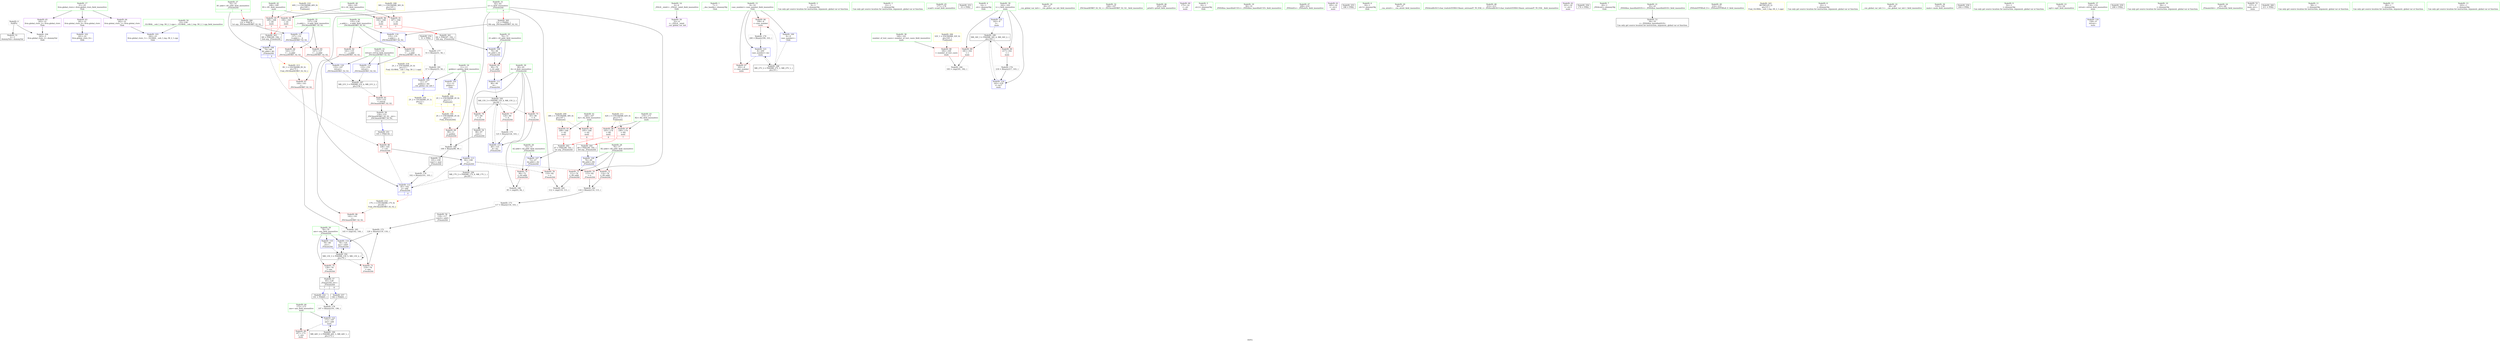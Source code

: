 digraph "SVFG" {
	label="SVFG";

	Node0x55a15c92e400 [shape=record,color=grey,label="{NodeID: 0\nNullPtr}"];
	Node0x55a15c92e400 -> Node0x55a15c93acf0[style=solid];
	Node0x55a15c92e400 -> Node0x55a15c93a920[style=solid];
	Node0x55a15c95c610 [shape=record,color=black,label="{NodeID: 263\n68 = PHI(189, 194, )\n2nd arg _Z5main2iiii }"];
	Node0x55a15c95c610 -> Node0x55a15c939c40[style=solid];
	Node0x55a15c9430c0 [shape=record,color=grey,label="{NodeID: 180\n100 = Binary(98, 99, )\n}"];
	Node0x55a15c9430c0 -> Node0x55a15c93b090[style=solid];
	Node0x55a15c93a2b0 [shape=record,color=red,label="{NodeID: 97\n190\<--170\n\<--B2\nmain\n|{<s0>7}}"];
	Node0x55a15c93a2b0:s0 -> Node0x55a15c95c790[style=solid,color=red];
	Node0x55a15c937b30 [shape=record,color=green,label="{NodeID: 14\n4\<--6\n_ZStL8__ioinit\<--_ZStL8__ioinit_field_insensitive\nGlob }"];
	Node0x55a15c937b30 -> Node0x55a15c93b3d0[style=solid];
	Node0x55a15c93e080 [shape=record,color=black,label="{NodeID: 194\nMR_17V_2 = PHI(MR_17V_4, MR_17V_1, )\npts\{83 \}\n}"];
	Node0x55a15c93e080 -> Node0x55a15c939f80[style=dashed];
	Node0x55a15c939eb0 [shape=record,color=blue,label="{NodeID: 111\n80\<--90\nA\<--\n_Z5main2iiii\n}"];
	Node0x55a15c939eb0 -> Node0x55a15c93db80[style=dashed];
	Node0x55a15c9388a0 [shape=record,color=green,label="{NodeID: 28\n76\<--77\nB2.addr\<--B2.addr_field_insensitive\n_Z5main2iiii\n}"];
	Node0x55a15c9388a0 -> Node0x55a15c93be20[style=solid];
	Node0x55a15c9388a0 -> Node0x55a15c93bef0[style=solid];
	Node0x55a15c9388a0 -> Node0x55a15c939d10[style=solid];
	Node0x55a15c94e5a0 [shape=record,color=yellow,style=double,label="{NodeID: 208\n36V_1 = ENCHI(MR_36V_0)\npts\{165 \}\nFun[main]}"];
	Node0x55a15c94e5a0 -> Node0x55a15c93ce60[style=dashed];
	Node0x55a15c94e5a0 -> Node0x55a15c93cf30[style=dashed];
	Node0x55a15c939460 [shape=record,color=green,label="{NodeID: 42\n168\<--169\nB1\<--B1_field_insensitive\nmain\n}"];
	Node0x55a15c939460 -> Node0x55a15c93d1a0[style=solid];
	Node0x55a15c939460 -> Node0x55a15c93a1e0[style=solid];
	Node0x55a15c93b160 [shape=record,color=black,label="{NodeID: 56\n118\<--117\nconv4\<--add3\n_Z5main2iiii\n}"];
	Node0x55a15c93b160 -> Node0x55a15c9424c0[style=solid];
	Node0x55a15c93bd50 [shape=record,color=red,label="{NodeID: 70\n94\<--72\n\<--A2.addr\n_Z5main2iiii\n}"];
	Node0x55a15c93bd50 -> Node0x55a15c9439c0[style=solid];
	Node0x55a15c952000 [shape=record,color=yellow,style=double,label="{NodeID: 250\n2V_2 = CSCHI(MR_2V_1)\npts\{13 \}\nCS[]}"];
	Node0x55a15c93c8b0 [shape=record,color=red,label="{NodeID: 84\n143\<--137\n\<--__b.addr\n_ZSt3maxIiERKT_S2_S2_\n}"];
	Node0x55a15c93c8b0 -> Node0x55a15c93cb20[style=solid];
	Node0x55a15c9368e0 [shape=record,color=green,label="{NodeID: 1\n7\<--1\n__dso_handle\<--dummyObj\nGlob }"];
	Node0x55a15c95c790 [shape=record,color=black,label="{NodeID: 264\n69 = PHI(190, 195, )\n3rd arg _Z5main2iiii }"];
	Node0x55a15c95c790 -> Node0x55a15c939d10[style=solid];
	Node0x55a15c943240 [shape=record,color=grey,label="{NodeID: 181\n57 = Binary(55, 58, )\n}"];
	Node0x55a15c943240 -> Node0x55a15c9399d0[style=solid];
	Node0x55a15c93a380 [shape=record,color=red,label="{NodeID: 98\n193\<--170\n\<--B2\nmain\n|{<s0>8}}"];
	Node0x55a15c93a380:s0 -> Node0x55a15c95c410[style=solid,color=red];
	Node0x55a15c937c30 [shape=record,color=green,label="{NodeID: 15\n8\<--10\ncase_number\<--case_number_field_insensitive\nGlob }"];
	Node0x55a15c937c30 -> Node0x55a15c93ba10[style=solid];
	Node0x55a15c937c30 -> Node0x55a15c93bae0[style=solid];
	Node0x55a15c937c30 -> Node0x55a15c93a520[style=solid];
	Node0x55a15c937c30 -> Node0x55a15c93f950[style=solid];
	Node0x55a15c93e170 [shape=record,color=yellow,style=double,label="{NodeID: 195\n2V_1 = ENCHI(MR_2V_0)\npts\{13 \}\nFun[_Z5main2iiii]}"];
	Node0x55a15c93e170 -> Node0x55a15c93bbb0[style=dashed];
	Node0x55a15c939f80 [shape=record,color=blue,label="{NodeID: 112\n82\<--102\nx\<--add\n_Z5main2iiii\n|{|<s2>4}}"];
	Node0x55a15c939f80 -> Node0x55a15c93c570[style=dashed];
	Node0x55a15c939f80 -> Node0x55a15c93a050[style=dashed];
	Node0x55a15c939f80:s2 -> Node0x55a15c94eb10[style=dashed,color=red];
	Node0x55a15c938970 [shape=record,color=green,label="{NodeID: 29\n78\<--79\nans\<--ans_field_insensitive\n_Z5main2iiii\n}"];
	Node0x55a15c938970 -> Node0x55a15c93bfc0[style=solid];
	Node0x55a15c938970 -> Node0x55a15c93c090[style=solid];
	Node0x55a15c938970 -> Node0x55a15c939de0[style=solid];
	Node0x55a15c938970 -> Node0x55a15c93a120[style=solid];
	Node0x55a15c94e680 [shape=record,color=yellow,style=double,label="{NodeID: 209\n38V_1 = ENCHI(MR_38V_0)\npts\{167 \}\nFun[main]}"];
	Node0x55a15c94e680 -> Node0x55a15c93d000[style=dashed];
	Node0x55a15c94e680 -> Node0x55a15c93d0d0[style=dashed];
	Node0x55a15c939530 [shape=record,color=green,label="{NodeID: 43\n170\<--171\nB2\<--B2_field_insensitive\nmain\n}"];
	Node0x55a15c939530 -> Node0x55a15c93a2b0[style=solid];
	Node0x55a15c939530 -> Node0x55a15c93a380[style=solid];
	Node0x55a15c93b230 [shape=record,color=black,label="{NodeID: 57\n65\<--128\n_Z5main2iiii_ret\<--\n_Z5main2iiii\n|{<s0>7|<s1>8}}"];
	Node0x55a15c93b230:s0 -> Node0x55a15c95b8c0[style=solid,color=blue];
	Node0x55a15c93b230:s1 -> Node0x55a15c95bd00[style=solid,color=blue];
	Node0x55a15c93be20 [shape=record,color=red,label="{NodeID: 71\n111\<--76\n\<--B2.addr\n_Z5main2iiii\n}"];
	Node0x55a15c93be20 -> Node0x55a15c943540[style=solid];
	Node0x55a15c95b6d0 [shape=record,color=black,label="{NodeID: 251\n105 = PHI(130, )\n}"];
	Node0x55a15c95b6d0 -> Node0x55a15c93c570[style=solid];
	Node0x55a15c93c980 [shape=record,color=red,label="{NodeID: 85\n147\<--137\n\<--__b.addr\n_ZSt3maxIiERKT_S2_S2_\n}"];
	Node0x55a15c93c980 -> Node0x55a15c93f540[style=solid];
	Node0x55a15c936ba0 [shape=record,color=green,label="{NodeID: 2\n9\<--1\n\<--dummyObj\nCan only get source location for instruction, argument, global var or function.}"];
	Node0x55a15c95c910 [shape=record,color=black,label="{NodeID: 265\n131 = PHI(82, )\n0th arg _ZSt3maxIiERKT_S2_S2_ }"];
	Node0x55a15c95c910 -> Node0x55a15c93f3a0[style=solid];
	Node0x55a15c9433c0 [shape=record,color=grey,label="{NodeID: 182\n116 = Binary(114, 115, )\n}"];
	Node0x55a15c9433c0 -> Node0x55a15c942640[style=solid];
	Node0x55a15c93a450 [shape=record,color=red,label="{NodeID: 99\n207\<--172\n\<--ans\nmain\n}"];
	Node0x55a15c937d30 [shape=record,color=green,label="{NodeID: 16\n11\<--13\ngolden\<--golden_field_insensitive\nGlob }"];
	Node0x55a15c937d30 -> Node0x55a15c93bbb0[style=solid];
	Node0x55a15c937d30 -> Node0x55a15c93a620[style=solid];
	Node0x55a15c937d30 -> Node0x55a15c9399d0[style=solid];
	Node0x55a15c93a050 [shape=record,color=blue,label="{NodeID: 113\n82\<--108\nx\<--\n_Z5main2iiii\n}"];
	Node0x55a15c93a050 -> Node0x55a15c93c3d0[style=dashed];
	Node0x55a15c93a050 -> Node0x55a15c93c4a0[style=dashed];
	Node0x55a15c93a050 -> Node0x55a15c93e080[style=dashed];
	Node0x55a15c938a40 [shape=record,color=green,label="{NodeID: 30\n80\<--81\nA\<--A_field_insensitive\n_Z5main2iiii\n}"];
	Node0x55a15c938a40 -> Node0x55a15c93c160[style=solid];
	Node0x55a15c938a40 -> Node0x55a15c93c230[style=solid];
	Node0x55a15c938a40 -> Node0x55a15c93c300[style=solid];
	Node0x55a15c938a40 -> Node0x55a15c939eb0[style=solid];
	Node0x55a15c938a40 -> Node0x55a15c93f2d0[style=solid];
	Node0x55a15c94e760 [shape=record,color=yellow,style=double,label="{NodeID: 210\n40V_1 = ENCHI(MR_40V_0)\npts\{169 \}\nFun[main]}"];
	Node0x55a15c94e760 -> Node0x55a15c93d1a0[style=dashed];
	Node0x55a15c94e760 -> Node0x55a15c93a1e0[style=dashed];
	Node0x55a15c939600 [shape=record,color=green,label="{NodeID: 44\n172\<--173\nans\<--ans_field_insensitive\nmain\n}"];
	Node0x55a15c939600 -> Node0x55a15c93a450[style=solid];
	Node0x55a15c939600 -> Node0x55a15c93f880[style=solid];
	Node0x55a15c93b300 [shape=record,color=black,label="{NodeID: 58\n130\<--153\n_ZSt3maxIiERKT_S2_S2__ret\<--\n_ZSt3maxIiERKT_S2_S2_\n|{<s0>4}}"];
	Node0x55a15c93b300:s0 -> Node0x55a15c95b6d0[style=solid,color=blue];
	Node0x55a15c93bef0 [shape=record,color=red,label="{NodeID: 72\n114\<--76\n\<--B2.addr\n_Z5main2iiii\n}"];
	Node0x55a15c93bef0 -> Node0x55a15c9433c0[style=solid];
	Node0x55a15c95b8c0 [shape=record,color=black,label="{NodeID: 252\n191 = PHI(65, )\n}"];
	Node0x55a15c95b8c0 -> Node0x55a15c942dc0[style=solid];
	Node0x55a15c93ca50 [shape=record,color=red,label="{NodeID: 86\n142\<--141\n\<--\n_ZSt3maxIiERKT_S2_S2_\n}"];
	Node0x55a15c93ca50 -> Node0x55a15c943840[style=solid];
	Node0x55a15c936c30 [shape=record,color=green,label="{NodeID: 3\n12\<--1\n\<--dummyObj\nCan only get source location for instruction, argument, global var or function.}"];
	Node0x55a15c95ca20 [shape=record,color=black,label="{NodeID: 266\n132 = PHI(74, )\n1st arg _ZSt3maxIiERKT_S2_S2_ }"];
	Node0x55a15c95ca20 -> Node0x55a15c93f470[style=solid];
	Node0x55a15c943540 [shape=record,color=grey,label="{NodeID: 183\n112 = cmp(110, 111, )\n}"];
	Node0x55a15c93a520 [shape=record,color=blue,label="{NodeID: 100\n8\<--9\ncase_number\<--\nGlob }"];
	Node0x55a15c93a520 -> Node0x55a15c949cd0[style=dashed];
	Node0x55a15c937e30 [shape=record,color=green,label="{NodeID: 17\n21\<--25\nllvm.global_ctors\<--llvm.global_ctors_field_insensitive\nGlob }"];
	Node0x55a15c937e30 -> Node0x55a15c93b710[style=solid];
	Node0x55a15c937e30 -> Node0x55a15c93b810[style=solid];
	Node0x55a15c937e30 -> Node0x55a15c93b910[style=solid];
	Node0x55a15c93a120 [shape=record,color=blue,label="{NodeID: 114\n78\<--120\nans\<--add5\n_Z5main2iiii\n}"];
	Node0x55a15c93a120 -> Node0x55a15c93d680[style=dashed];
	Node0x55a15c938b10 [shape=record,color=green,label="{NodeID: 31\n82\<--83\nx\<--x_field_insensitive\n_Z5main2iiii\n|{|<s4>4}}"];
	Node0x55a15c938b10 -> Node0x55a15c93c3d0[style=solid];
	Node0x55a15c938b10 -> Node0x55a15c93c4a0[style=solid];
	Node0x55a15c938b10 -> Node0x55a15c939f80[style=solid];
	Node0x55a15c938b10 -> Node0x55a15c93a050[style=solid];
	Node0x55a15c938b10:s4 -> Node0x55a15c95c910[style=solid,color=red];
	Node0x55a15c94e840 [shape=record,color=yellow,style=double,label="{NodeID: 211\n42V_1 = ENCHI(MR_42V_0)\npts\{171 \}\nFun[main]}"];
	Node0x55a15c94e840 -> Node0x55a15c93a2b0[style=dashed];
	Node0x55a15c94e840 -> Node0x55a15c93a380[style=dashed];
	Node0x55a15c9396d0 [shape=record,color=green,label="{NodeID: 45\n177\<--178\nscanf\<--scanf_field_insensitive\n}"];
	Node0x55a15c93b3d0 [shape=record,color=purple,label="{NodeID: 59\n32\<--4\n\<--_ZStL8__ioinit\n__cxx_global_var_init\n}"];
	Node0x55a15c93bfc0 [shape=record,color=red,label="{NodeID: 73\n119\<--78\n\<--ans\n_Z5main2iiii\n}"];
	Node0x55a15c93bfc0 -> Node0x55a15c9424c0[style=solid];
	Node0x55a15c95b9c0 [shape=record,color=black,label="{NodeID: 253\n33 = PHI()\n}"];
	Node0x55a15c93cb20 [shape=record,color=red,label="{NodeID: 87\n144\<--143\n\<--\n_ZSt3maxIiERKT_S2_S2_\n}"];
	Node0x55a15c93cb20 -> Node0x55a15c943840[style=solid];
	Node0x55a15c936cc0 [shape=record,color=green,label="{NodeID: 4\n14\<--1\n.str\<--dummyObj\nGlob }"];
	Node0x55a15c9436c0 [shape=record,color=grey,label="{NodeID: 184\n183 = cmp(181, 182, )\n}"];
	Node0x55a15c93a620 [shape=record,color=blue,label="{NodeID: 101\n11\<--12\ngolden\<--\nGlob }"];
	Node0x55a15c93a620 -> Node0x55a15c94e220[style=dashed];
	Node0x55a15c937f30 [shape=record,color=green,label="{NodeID: 18\n26\<--27\n__cxx_global_var_init\<--__cxx_global_var_init_field_insensitive\n}"];
	Node0x55a15c93f2d0 [shape=record,color=blue,label="{NodeID: 115\n80\<--125\nA\<--inc\n_Z5main2iiii\n}"];
	Node0x55a15c93f2d0 -> Node0x55a15c93db80[style=dashed];
	Node0x55a15c938be0 [shape=record,color=green,label="{NodeID: 32\n106\<--107\n_ZSt3maxIiERKT_S2_S2_\<--_ZSt3maxIiERKT_S2_S2__field_insensitive\n}"];
	Node0x55a15c9397d0 [shape=record,color=green,label="{NodeID: 46\n205\<--206\nprintf\<--printf_field_insensitive\n}"];
	Node0x55a15c93b4a0 [shape=record,color=purple,label="{NodeID: 60\n175\<--14\n\<--.str\nmain\n}"];
	Node0x55a15c93c090 [shape=record,color=red,label="{NodeID: 74\n128\<--78\n\<--ans\n_Z5main2iiii\n}"];
	Node0x55a15c93c090 -> Node0x55a15c93b230[style=solid];
	Node0x55a15c95ba90 [shape=record,color=black,label="{NodeID: 254\n51 = PHI()\n}"];
	Node0x55a15c95ba90 -> Node0x55a15c942c40[style=solid];
	Node0x55a15c93cbf0 [shape=record,color=red,label="{NodeID: 88\n182\<--160\n\<--number_of_test_cases\nmain\n}"];
	Node0x55a15c93cbf0 -> Node0x55a15c9436c0[style=solid];
	Node0x55a15c936d50 [shape=record,color=green,label="{NodeID: 5\n16\<--1\n.str.2\<--dummyObj\nGlob }"];
	Node0x55a15c943840 [shape=record,color=grey,label="{NodeID: 185\n145 = cmp(142, 144, )\n}"];
	Node0x55a15c93a720 [shape=record,color=blue,label="{NodeID: 102\n241\<--22\nllvm.global_ctors_0\<--\nGlob }"];
	Node0x55a15c938030 [shape=record,color=green,label="{NodeID: 19\n30\<--31\n_ZNSt8ios_base4InitC1Ev\<--_ZNSt8ios_base4InitC1Ev_field_insensitive\n}"];
	Node0x55a15c93f3a0 [shape=record,color=blue,label="{NodeID: 116\n135\<--131\n__a.addr\<--__a\n_ZSt3maxIiERKT_S2_S2_\n}"];
	Node0x55a15c93f3a0 -> Node0x55a15c93c710[style=dashed];
	Node0x55a15c93f3a0 -> Node0x55a15c93c7e0[style=dashed];
	Node0x55a15c938ce0 [shape=record,color=green,label="{NodeID: 33\n133\<--134\nretval\<--retval_field_insensitive\n_ZSt3maxIiERKT_S2_S2_\n}"];
	Node0x55a15c938ce0 -> Node0x55a15c93c640[style=solid];
	Node0x55a15c938ce0 -> Node0x55a15c93f540[style=solid];
	Node0x55a15c938ce0 -> Node0x55a15c93f610[style=solid];
	Node0x55a15c94ea00 [shape=record,color=yellow,style=double,label="{NodeID: 213\n9V_1 = ENCHI(MR_9V_0)\npts\{75 \}\nFun[_ZSt3maxIiERKT_S2_S2_]}"];
	Node0x55a15c94ea00 -> Node0x55a15c93cb20[style=dashed];
	Node0x55a15c9398d0 [shape=record,color=green,label="{NodeID: 47\n209\<--210\n_ZNSolsEx\<--_ZNSolsEx_field_insensitive\n}"];
	Node0x55a15c93b570 [shape=record,color=purple,label="{NodeID: 61\n185\<--16\n\<--.str.2\nmain\n}"];
	Node0x55a15c93c160 [shape=record,color=red,label="{NodeID: 75\n93\<--80\n\<--A\n_Z5main2iiii\n}"];
	Node0x55a15c93c160 -> Node0x55a15c9439c0[style=solid];
	Node0x55a15c95bb60 [shape=record,color=black,label="{NodeID: 255\n186 = PHI()\n}"];
	Node0x55a15c9424c0 [shape=record,color=grey,label="{NodeID: 172\n120 = Binary(119, 118, )\n}"];
	Node0x55a15c9424c0 -> Node0x55a15c93a120[style=solid];
	Node0x55a15c93ccc0 [shape=record,color=red,label="{NodeID: 89\n181\<--162\n\<--i\nmain\n}"];
	Node0x55a15c93ccc0 -> Node0x55a15c9436c0[style=solid];
	Node0x55a15c937590 [shape=record,color=green,label="{NodeID: 6\n18\<--1\n.str.3\<--dummyObj\nGlob }"];
	Node0x55a15c9439c0 [shape=record,color=grey,label="{NodeID: 186\n95 = cmp(93, 94, )\n}"];
	Node0x55a15c93a820 [shape=record,color=blue,label="{NodeID: 103\n242\<--23\nllvm.global_ctors_1\<--_GLOBAL__sub_I_rng..58_2_1.cpp\nGlob }"];
	Node0x55a15c938130 [shape=record,color=green,label="{NodeID: 20\n36\<--37\n__cxa_atexit\<--__cxa_atexit_field_insensitive\n}"];
	Node0x55a15c93f470 [shape=record,color=blue,label="{NodeID: 117\n137\<--132\n__b.addr\<--__b\n_ZSt3maxIiERKT_S2_S2_\n}"];
	Node0x55a15c93f470 -> Node0x55a15c93c8b0[style=dashed];
	Node0x55a15c93f470 -> Node0x55a15c93c980[style=dashed];
	Node0x55a15c938db0 [shape=record,color=green,label="{NodeID: 34\n135\<--136\n__a.addr\<--__a.addr_field_insensitive\n_ZSt3maxIiERKT_S2_S2_\n}"];
	Node0x55a15c938db0 -> Node0x55a15c93c710[style=solid];
	Node0x55a15c938db0 -> Node0x55a15c93c7e0[style=solid];
	Node0x55a15c938db0 -> Node0x55a15c93f3a0[style=solid];
	Node0x55a15c94eb10 [shape=record,color=yellow,style=double,label="{NodeID: 214\n17V_1 = ENCHI(MR_17V_0)\npts\{83 \}\nFun[_ZSt3maxIiERKT_S2_S2_]}"];
	Node0x55a15c94eb10 -> Node0x55a15c93ca50[style=dashed];
	Node0x55a15c93a9f0 [shape=record,color=green,label="{NodeID: 48\n212\<--213\n_ZSt4endlIcSt11char_traitsIcEERSt13basic_ostreamIT_T0_ES6_\<--_ZSt4endlIcSt11char_traitsIcEERSt13basic_ostreamIT_T0_ES6__field_insensitive\n}"];
	Node0x55a15c93b640 [shape=record,color=purple,label="{NodeID: 62\n203\<--18\n\<--.str.3\nmain\n}"];
	Node0x55a15c93c230 [shape=record,color=red,label="{NodeID: 76\n97\<--80\n\<--A\n_Z5main2iiii\n}"];
	Node0x55a15c93c230 -> Node0x55a15c93afc0[style=solid];
	Node0x55a15c95bc30 [shape=record,color=black,label="{NodeID: 256\n176 = PHI()\n}"];
	Node0x55a15c942640 [shape=record,color=grey,label="{NodeID: 173\n117 = Binary(116, 103, )\n}"];
	Node0x55a15c942640 -> Node0x55a15c93b160[style=solid];
	Node0x55a15c93cd90 [shape=record,color=red,label="{NodeID: 90\n217\<--162\n\<--i\nmain\n}"];
	Node0x55a15c93cd90 -> Node0x55a15c9427c0[style=solid];
	Node0x55a15c937620 [shape=record,color=green,label="{NodeID: 7\n20\<--1\n_ZSt4cout\<--dummyObj\nGlob }"];
	Node0x55a15c9497d0 [shape=record,color=black,label="{NodeID: 187\nMR_21V_3 = PHI(MR_21V_4, MR_21V_2, )\npts\{134 \}\n}"];
	Node0x55a15c9497d0 -> Node0x55a15c93c640[style=dashed];
	Node0x55a15c93a920 [shape=record,color=blue, style = dotted,label="{NodeID: 104\n243\<--3\nllvm.global_ctors_2\<--dummyVal\nGlob }"];
	Node0x55a15c938230 [shape=record,color=green,label="{NodeID: 21\n35\<--41\n_ZNSt8ios_base4InitD1Ev\<--_ZNSt8ios_base4InitD1Ev_field_insensitive\n}"];
	Node0x55a15c938230 -> Node0x55a15c93aec0[style=solid];
	Node0x55a15c93f540 [shape=record,color=blue,label="{NodeID: 118\n133\<--147\nretval\<--\n_ZSt3maxIiERKT_S2_S2_\n}"];
	Node0x55a15c93f540 -> Node0x55a15c9497d0[style=dashed];
	Node0x55a15c938e80 [shape=record,color=green,label="{NodeID: 35\n137\<--138\n__b.addr\<--__b.addr_field_insensitive\n_ZSt3maxIiERKT_S2_S2_\n}"];
	Node0x55a15c938e80 -> Node0x55a15c93c8b0[style=solid];
	Node0x55a15c938e80 -> Node0x55a15c93c980[style=solid];
	Node0x55a15c938e80 -> Node0x55a15c93f470[style=solid];
	Node0x55a15c93aaf0 [shape=record,color=green,label="{NodeID: 49\n214\<--215\n_ZNSolsEPFRSoS_E\<--_ZNSolsEPFRSoS_E_field_insensitive\n}"];
	Node0x55a15c93b710 [shape=record,color=purple,label="{NodeID: 63\n241\<--21\nllvm.global_ctors_0\<--llvm.global_ctors\nGlob }"];
	Node0x55a15c93b710 -> Node0x55a15c93a720[style=solid];
	Node0x55a15c951780 [shape=record,color=yellow,style=double,label="{NodeID: 243\nRETMU(2V_2)\npts\{13 \}\nFun[_GLOBAL__sub_I_rng..58_2_1.cpp]}"];
	Node0x55a15c93c300 [shape=record,color=red,label="{NodeID: 77\n124\<--80\n\<--A\n_Z5main2iiii\n}"];
	Node0x55a15c93c300 -> Node0x55a15c942940[style=solid];
	Node0x55a15c95bd00 [shape=record,color=black,label="{NodeID: 257\n196 = PHI(65, )\n}"];
	Node0x55a15c95bd00 -> Node0x55a15c942dc0[style=solid];
	Node0x55a15c9427c0 [shape=record,color=grey,label="{NodeID: 174\n218 = Binary(217, 103, )\n}"];
	Node0x55a15c9427c0 -> Node0x55a15c93fa20[style=solid];
	Node0x55a15c93ce60 [shape=record,color=red,label="{NodeID: 91\n187\<--164\n\<--A1\nmain\n|{<s0>7}}"];
	Node0x55a15c93ce60:s0 -> Node0x55a15c95c170[style=solid,color=red];
	Node0x55a15c9376b0 [shape=record,color=green,label="{NodeID: 8\n22\<--1\n\<--dummyObj\nCan only get source location for instruction, argument, global var or function.}"];
	Node0x55a15c949cd0 [shape=record,color=black,label="{NodeID: 188\nMR_27V_2 = PHI(MR_27V_3, MR_27V_1, )\npts\{10 \}\n}"];
	Node0x55a15c949cd0 -> Node0x55a15c93ba10[style=dashed];
	Node0x55a15c949cd0 -> Node0x55a15c93f950[style=dashed];
	Node0x55a15c9399d0 [shape=record,color=blue,label="{NodeID: 105\n11\<--57\ngolden\<--div\n__cxx_global_var_init.1\n|{<s0>13}}"];
	Node0x55a15c9399d0:s0 -> Node0x55a15c952000[style=dashed,color=blue];
	Node0x55a15c938330 [shape=record,color=green,label="{NodeID: 22\n48\<--49\n__cxx_global_var_init.1\<--__cxx_global_var_init.1_field_insensitive\n}"];
	Node0x55a15c93f610 [shape=record,color=blue,label="{NodeID: 119\n133\<--150\nretval\<--\n_ZSt3maxIiERKT_S2_S2_\n}"];
	Node0x55a15c93f610 -> Node0x55a15c9497d0[style=dashed];
	Node0x55a15c938f50 [shape=record,color=green,label="{NodeID: 36\n155\<--156\nmain\<--main_field_insensitive\n}"];
	Node0x55a15c93abf0 [shape=record,color=green,label="{NodeID: 50\n23\<--236\n_GLOBAL__sub_I_rng..58_2_1.cpp\<--_GLOBAL__sub_I_rng..58_2_1.cpp_field_insensitive\n}"];
	Node0x55a15c93abf0 -> Node0x55a15c93a820[style=solid];
	Node0x55a15c93b810 [shape=record,color=purple,label="{NodeID: 64\n242\<--21\nllvm.global_ctors_1\<--llvm.global_ctors\nGlob }"];
	Node0x55a15c93b810 -> Node0x55a15c93a820[style=solid];
	Node0x55a15c93c3d0 [shape=record,color=red,label="{NodeID: 78\n110\<--82\n\<--x\n_Z5main2iiii\n}"];
	Node0x55a15c93c3d0 -> Node0x55a15c943540[style=solid];
	Node0x55a15c95bf00 [shape=record,color=black,label="{NodeID: 258\n204 = PHI()\n}"];
	Node0x55a15c942940 [shape=record,color=grey,label="{NodeID: 175\n125 = Binary(124, 103, )\n}"];
	Node0x55a15c942940 -> Node0x55a15c93f2d0[style=solid];
	Node0x55a15c93cf30 [shape=record,color=red,label="{NodeID: 92\n194\<--164\n\<--A1\nmain\n|{<s0>8}}"];
	Node0x55a15c93cf30:s0 -> Node0x55a15c95c610[style=solid,color=red];
	Node0x55a15c937740 [shape=record,color=green,label="{NodeID: 9\n52\<--1\n\<--dummyObj\nCan only get source location for instruction, argument, global var or function.}"];
	Node0x55a15c94a1d0 [shape=record,color=black,label="{NodeID: 189\nMR_34V_3 = PHI(MR_34V_4, MR_34V_2, )\npts\{163 \}\n}"];
	Node0x55a15c94a1d0 -> Node0x55a15c93ccc0[style=dashed];
	Node0x55a15c94a1d0 -> Node0x55a15c93cd90[style=dashed];
	Node0x55a15c94a1d0 -> Node0x55a15c93fa20[style=dashed];
	Node0x55a15c939aa0 [shape=record,color=blue,label="{NodeID: 106\n70\<--66\nA1.addr\<--A1\n_Z5main2iiii\n}"];
	Node0x55a15c939aa0 -> Node0x55a15c93bc80[style=dashed];
	Node0x55a15c938430 [shape=record,color=green,label="{NodeID: 23\n53\<--54\nsqrt\<--sqrt_field_insensitive\n}"];
	Node0x55a15c93f6e0 [shape=record,color=blue,label="{NodeID: 120\n158\<--9\nretval\<--\nmain\n}"];
	Node0x55a15c939050 [shape=record,color=green,label="{NodeID: 37\n158\<--159\nretval\<--retval_field_insensitive\nmain\n}"];
	Node0x55a15c939050 -> Node0x55a15c93f6e0[style=solid];
	Node0x55a15c93acf0 [shape=record,color=black,label="{NodeID: 51\n2\<--3\ndummyVal\<--dummyVal\n}"];
	Node0x55a15c93b910 [shape=record,color=purple,label="{NodeID: 65\n243\<--21\nllvm.global_ctors_2\<--llvm.global_ctors\nGlob }"];
	Node0x55a15c93b910 -> Node0x55a15c93a920[style=solid];
	Node0x55a15c93c4a0 [shape=record,color=red,label="{NodeID: 79\n115\<--82\n\<--x\n_Z5main2iiii\n}"];
	Node0x55a15c93c4a0 -> Node0x55a15c9433c0[style=solid];
	Node0x55a15c95bfd0 [shape=record,color=black,label="{NodeID: 259\n208 = PHI()\n}"];
	Node0x55a15c942ac0 [shape=record,color=grey,label="{NodeID: 176\n102 = Binary(101, 103, )\n}"];
	Node0x55a15c942ac0 -> Node0x55a15c939f80[style=solid];
	Node0x55a15c93d000 [shape=record,color=red,label="{NodeID: 93\n188\<--166\n\<--A2\nmain\n|{<s0>7}}"];
	Node0x55a15c93d000:s0 -> Node0x55a15c95c410[style=solid,color=red];
	Node0x55a15c9377d0 [shape=record,color=green,label="{NodeID: 10\n56\<--1\n\<--dummyObj\nCan only get source location for instruction, argument, global var or function.}"];
	Node0x55a15c94a6d0 [shape=record,color=black,label="{NodeID: 190\nMR_44V_2 = PHI(MR_44V_3, MR_44V_1, )\npts\{173 \}\n}"];
	Node0x55a15c94a6d0 -> Node0x55a15c93f880[style=dashed];
	Node0x55a15c939b70 [shape=record,color=blue,label="{NodeID: 107\n72\<--67\nA2.addr\<--A2\n_Z5main2iiii\n}"];
	Node0x55a15c939b70 -> Node0x55a15c93bd50[style=dashed];
	Node0x55a15c938530 [shape=record,color=green,label="{NodeID: 24\n63\<--64\n_Z5main2iiii\<--_Z5main2iiii_field_insensitive\n}"];
	Node0x55a15c94e220 [shape=record,color=yellow,style=double,label="{NodeID: 204\n2V_1 = ENCHI(MR_2V_0)\npts\{13 \}\nFun[main]|{<s0>7|<s1>8}}"];
	Node0x55a15c94e220:s0 -> Node0x55a15c93e170[style=dashed,color=red];
	Node0x55a15c94e220:s1 -> Node0x55a15c93e170[style=dashed,color=red];
	Node0x55a15c93f7b0 [shape=record,color=blue,label="{NodeID: 121\n162\<--9\ni\<--\nmain\n}"];
	Node0x55a15c93f7b0 -> Node0x55a15c94a1d0[style=dashed];
	Node0x55a15c939120 [shape=record,color=green,label="{NodeID: 38\n160\<--161\nnumber_of_test_cases\<--number_of_test_cases_field_insensitive\nmain\n}"];
	Node0x55a15c939120 -> Node0x55a15c93cbf0[style=solid];
	Node0x55a15c94f6a0 [shape=record,color=yellow,style=double,label="{NodeID: 218\n2V_1 = ENCHI(MR_2V_0)\npts\{13 \}\nFun[_GLOBAL__sub_I_rng..58_2_1.cpp]|{<s0>13}}"];
	Node0x55a15c94f6a0:s0 -> Node0x55a15c9399d0[style=dashed,color=red];
	Node0x55a15c93adf0 [shape=record,color=black,label="{NodeID: 52\n157\<--9\nmain_ret\<--\nmain\n}"];
	Node0x55a15c93ba10 [shape=record,color=red,label="{NodeID: 66\n199\<--8\n\<--case_number\nmain\n}"];
	Node0x55a15c93ba10 -> Node0x55a15c942f40[style=solid];
	Node0x55a15c93c570 [shape=record,color=red,label="{NodeID: 80\n108\<--105\n\<--call\n_Z5main2iiii\n}"];
	Node0x55a15c93c570 -> Node0x55a15c93a050[style=solid];
	Node0x55a15c95c0a0 [shape=record,color=black,label="{NodeID: 260\n211 = PHI()\n}"];
	Node0x55a15c942c40 [shape=record,color=grey,label="{NodeID: 177\n55 = Binary(51, 56, )\n}"];
	Node0x55a15c942c40 -> Node0x55a15c943240[style=solid];
	Node0x55a15c93d0d0 [shape=record,color=red,label="{NodeID: 94\n195\<--166\n\<--A2\nmain\n|{<s0>8}}"];
	Node0x55a15c93d0d0:s0 -> Node0x55a15c95c790[style=solid,color=red];
	Node0x55a15c937860 [shape=record,color=green,label="{NodeID: 11\n58\<--1\n\<--dummyObj\nCan only get source location for instruction, argument, global var or function.}"];
	Node0x55a15c939c40 [shape=record,color=blue,label="{NodeID: 108\n74\<--68\nB1.addr\<--B1\n_Z5main2iiii\n|{|<s1>4}}"];
	Node0x55a15c939c40 -> Node0x55a15c93c570[style=dashed];
	Node0x55a15c939c40:s1 -> Node0x55a15c94ea00[style=dashed,color=red];
	Node0x55a15c938630 [shape=record,color=green,label="{NodeID: 25\n70\<--71\nA1.addr\<--A1.addr_field_insensitive\n_Z5main2iiii\n}"];
	Node0x55a15c938630 -> Node0x55a15c93bc80[style=solid];
	Node0x55a15c938630 -> Node0x55a15c939aa0[style=solid];
	Node0x55a15c93f880 [shape=record,color=blue,label="{NodeID: 122\n172\<--197\nans\<--add\nmain\n}"];
	Node0x55a15c93f880 -> Node0x55a15c93a450[style=dashed];
	Node0x55a15c93f880 -> Node0x55a15c94a6d0[style=dashed];
	Node0x55a15c9391f0 [shape=record,color=green,label="{NodeID: 39\n162\<--163\ni\<--i_field_insensitive\nmain\n}"];
	Node0x55a15c9391f0 -> Node0x55a15c93ccc0[style=solid];
	Node0x55a15c9391f0 -> Node0x55a15c93cd90[style=solid];
	Node0x55a15c9391f0 -> Node0x55a15c93f7b0[style=solid];
	Node0x55a15c9391f0 -> Node0x55a15c93fa20[style=solid];
	Node0x55a15c93aec0 [shape=record,color=black,label="{NodeID: 53\n34\<--35\n\<--_ZNSt8ios_base4InitD1Ev\nCan only get source location for instruction, argument, global var or function.}"];
	Node0x55a15c93bae0 [shape=record,color=red,label="{NodeID: 67\n202\<--8\n\<--case_number\nmain\n}"];
	Node0x55a15c93c640 [shape=record,color=red,label="{NodeID: 81\n153\<--133\n\<--retval\n_ZSt3maxIiERKT_S2_S2_\n}"];
	Node0x55a15c93c640 -> Node0x55a15c93b300[style=solid];
	Node0x55a15c95c170 [shape=record,color=black,label="{NodeID: 261\n66 = PHI(187, 192, )\n0th arg _Z5main2iiii }"];
	Node0x55a15c95c170 -> Node0x55a15c939aa0[style=solid];
	Node0x55a15c942dc0 [shape=record,color=grey,label="{NodeID: 178\n197 = Binary(191, 196, )\n}"];
	Node0x55a15c942dc0 -> Node0x55a15c93f880[style=solid];
	Node0x55a15c93d1a0 [shape=record,color=red,label="{NodeID: 95\n189\<--168\n\<--B1\nmain\n|{<s0>7}}"];
	Node0x55a15c93d1a0:s0 -> Node0x55a15c95c610[style=solid,color=red];
	Node0x55a15c937930 [shape=record,color=green,label="{NodeID: 12\n89\<--1\n\<--dummyObj\nCan only get source location for instruction, argument, global var or function.}"];
	Node0x55a15c93d680 [shape=record,color=black,label="{NodeID: 192\nMR_13V_3 = PHI(MR_13V_5, MR_13V_2, )\npts\{79 \}\n}"];
	Node0x55a15c93d680 -> Node0x55a15c93bfc0[style=dashed];
	Node0x55a15c93d680 -> Node0x55a15c93c090[style=dashed];
	Node0x55a15c93d680 -> Node0x55a15c93a120[style=dashed];
	Node0x55a15c93d680 -> Node0x55a15c93d680[style=dashed];
	Node0x55a15c939d10 [shape=record,color=blue,label="{NodeID: 109\n76\<--69\nB2.addr\<--B2\n_Z5main2iiii\n}"];
	Node0x55a15c939d10 -> Node0x55a15c93be20[style=dashed];
	Node0x55a15c939d10 -> Node0x55a15c93bef0[style=dashed];
	Node0x55a15c938700 [shape=record,color=green,label="{NodeID: 26\n72\<--73\nA2.addr\<--A2.addr_field_insensitive\n_Z5main2iiii\n}"];
	Node0x55a15c938700 -> Node0x55a15c93bd50[style=solid];
	Node0x55a15c938700 -> Node0x55a15c939b70[style=solid];
	Node0x55a15c94e3e0 [shape=record,color=yellow,style=double,label="{NodeID: 206\n32V_1 = ENCHI(MR_32V_0)\npts\{161 \}\nFun[main]}"];
	Node0x55a15c94e3e0 -> Node0x55a15c93cbf0[style=dashed];
	Node0x55a15c93f950 [shape=record,color=blue,label="{NodeID: 123\n8\<--200\ncase_number\<--inc\nmain\n}"];
	Node0x55a15c93f950 -> Node0x55a15c93bae0[style=dashed];
	Node0x55a15c93f950 -> Node0x55a15c949cd0[style=dashed];
	Node0x55a15c9392c0 [shape=record,color=green,label="{NodeID: 40\n164\<--165\nA1\<--A1_field_insensitive\nmain\n}"];
	Node0x55a15c9392c0 -> Node0x55a15c93ce60[style=solid];
	Node0x55a15c9392c0 -> Node0x55a15c93cf30[style=solid];
	Node0x55a15c93afc0 [shape=record,color=black,label="{NodeID: 54\n98\<--97\nconv\<--\n_Z5main2iiii\n}"];
	Node0x55a15c93afc0 -> Node0x55a15c9430c0[style=solid];
	Node0x55a15c93bbb0 [shape=record,color=red,label="{NodeID: 68\n99\<--11\n\<--golden\n_Z5main2iiii\n}"];
	Node0x55a15c93bbb0 -> Node0x55a15c9430c0[style=solid];
	Node0x55a15c93c710 [shape=record,color=red,label="{NodeID: 82\n141\<--135\n\<--__a.addr\n_ZSt3maxIiERKT_S2_S2_\n}"];
	Node0x55a15c93c710 -> Node0x55a15c93ca50[style=solid];
	Node0x55a15c95c410 [shape=record,color=black,label="{NodeID: 262\n67 = PHI(188, 193, )\n1st arg _Z5main2iiii }"];
	Node0x55a15c95c410 -> Node0x55a15c939b70[style=solid];
	Node0x55a15c942f40 [shape=record,color=grey,label="{NodeID: 179\n200 = Binary(199, 103, )\n}"];
	Node0x55a15c942f40 -> Node0x55a15c93f950[style=solid];
	Node0x55a15c93a1e0 [shape=record,color=red,label="{NodeID: 96\n192\<--168\n\<--B1\nmain\n|{<s0>8}}"];
	Node0x55a15c93a1e0:s0 -> Node0x55a15c95c170[style=solid,color=red];
	Node0x55a15c937a30 [shape=record,color=green,label="{NodeID: 13\n103\<--1\n\<--dummyObj\nCan only get source location for instruction, argument, global var or function.}"];
	Node0x55a15c93db80 [shape=record,color=black,label="{NodeID: 193\nMR_15V_3 = PHI(MR_15V_4, MR_15V_2, )\npts\{81 \}\n}"];
	Node0x55a15c93db80 -> Node0x55a15c93c160[style=dashed];
	Node0x55a15c93db80 -> Node0x55a15c93c230[style=dashed];
	Node0x55a15c93db80 -> Node0x55a15c93c300[style=dashed];
	Node0x55a15c93db80 -> Node0x55a15c93f2d0[style=dashed];
	Node0x55a15c939de0 [shape=record,color=blue,label="{NodeID: 110\n78\<--89\nans\<--\n_Z5main2iiii\n}"];
	Node0x55a15c939de0 -> Node0x55a15c93d680[style=dashed];
	Node0x55a15c9387d0 [shape=record,color=green,label="{NodeID: 27\n74\<--75\nB1.addr\<--B1.addr_field_insensitive\n_Z5main2iiii\n|{|<s1>4}}"];
	Node0x55a15c9387d0 -> Node0x55a15c939c40[style=solid];
	Node0x55a15c9387d0:s1 -> Node0x55a15c95ca20[style=solid,color=red];
	Node0x55a15c93fa20 [shape=record,color=blue,label="{NodeID: 124\n162\<--218\ni\<--inc7\nmain\n}"];
	Node0x55a15c93fa20 -> Node0x55a15c94a1d0[style=dashed];
	Node0x55a15c939390 [shape=record,color=green,label="{NodeID: 41\n166\<--167\nA2\<--A2_field_insensitive\nmain\n}"];
	Node0x55a15c939390 -> Node0x55a15c93d000[style=solid];
	Node0x55a15c939390 -> Node0x55a15c93d0d0[style=solid];
	Node0x55a15c93b090 [shape=record,color=black,label="{NodeID: 55\n101\<--100\nconv1\<--mul\n_Z5main2iiii\n}"];
	Node0x55a15c93b090 -> Node0x55a15c942ac0[style=solid];
	Node0x55a15c93bc80 [shape=record,color=red,label="{NodeID: 69\n90\<--70\n\<--A1.addr\n_Z5main2iiii\n}"];
	Node0x55a15c93bc80 -> Node0x55a15c939eb0[style=solid];
	Node0x55a15c93c7e0 [shape=record,color=red,label="{NodeID: 83\n150\<--135\n\<--__a.addr\n_ZSt3maxIiERKT_S2_S2_\n}"];
	Node0x55a15c93c7e0 -> Node0x55a15c93f610[style=solid];
}
